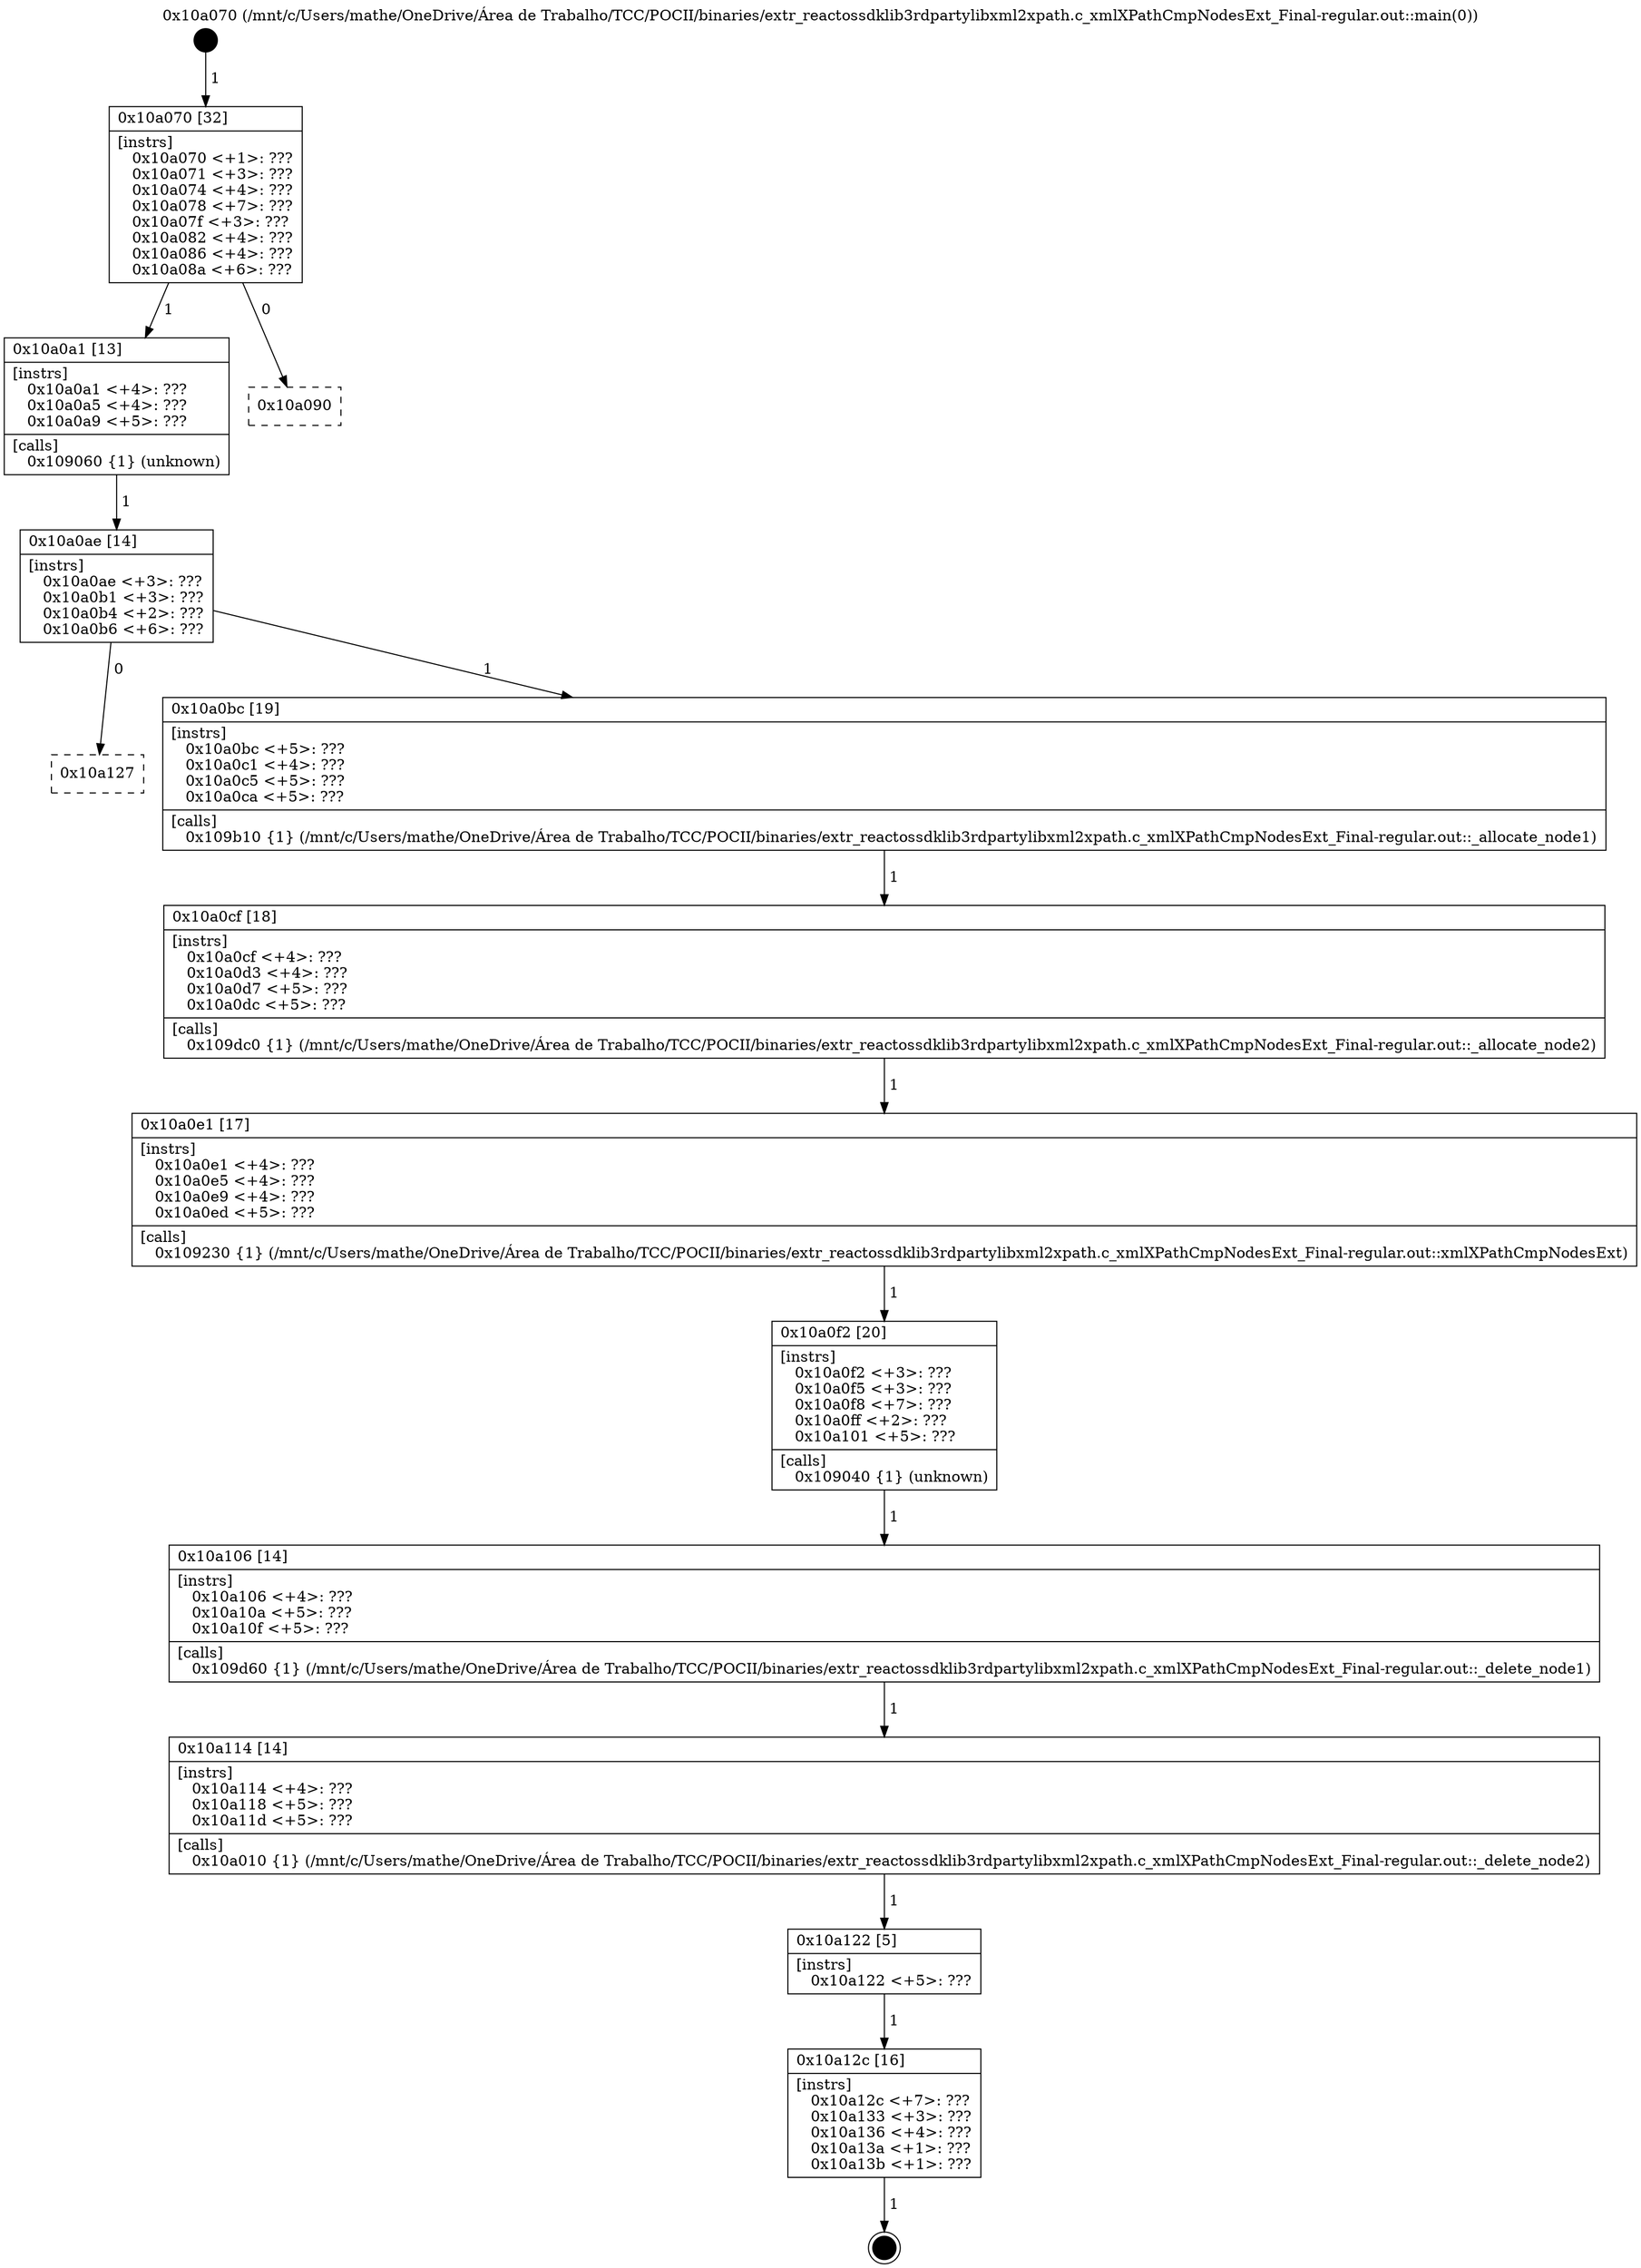digraph "0x10a070" {
  label = "0x10a070 (/mnt/c/Users/mathe/OneDrive/Área de Trabalho/TCC/POCII/binaries/extr_reactossdklib3rdpartylibxml2xpath.c_xmlXPathCmpNodesExt_Final-regular.out::main(0))"
  labelloc = "t"
  node[shape=record]

  Entry [label="",width=0.3,height=0.3,shape=circle,fillcolor=black,style=filled]
  "0x10a070" [label="{
     0x10a070 [32]\l
     | [instrs]\l
     &nbsp;&nbsp;0x10a070 \<+1\>: ???\l
     &nbsp;&nbsp;0x10a071 \<+3\>: ???\l
     &nbsp;&nbsp;0x10a074 \<+4\>: ???\l
     &nbsp;&nbsp;0x10a078 \<+7\>: ???\l
     &nbsp;&nbsp;0x10a07f \<+3\>: ???\l
     &nbsp;&nbsp;0x10a082 \<+4\>: ???\l
     &nbsp;&nbsp;0x10a086 \<+4\>: ???\l
     &nbsp;&nbsp;0x10a08a \<+6\>: ???\l
  }"]
  "0x10a0a1" [label="{
     0x10a0a1 [13]\l
     | [instrs]\l
     &nbsp;&nbsp;0x10a0a1 \<+4\>: ???\l
     &nbsp;&nbsp;0x10a0a5 \<+4\>: ???\l
     &nbsp;&nbsp;0x10a0a9 \<+5\>: ???\l
     | [calls]\l
     &nbsp;&nbsp;0x109060 \{1\} (unknown)\l
  }"]
  "0x10a090" [label="{
     0x10a090\l
  }", style=dashed]
  "0x10a0ae" [label="{
     0x10a0ae [14]\l
     | [instrs]\l
     &nbsp;&nbsp;0x10a0ae \<+3\>: ???\l
     &nbsp;&nbsp;0x10a0b1 \<+3\>: ???\l
     &nbsp;&nbsp;0x10a0b4 \<+2\>: ???\l
     &nbsp;&nbsp;0x10a0b6 \<+6\>: ???\l
  }"]
  "0x10a127" [label="{
     0x10a127\l
  }", style=dashed]
  "0x10a0bc" [label="{
     0x10a0bc [19]\l
     | [instrs]\l
     &nbsp;&nbsp;0x10a0bc \<+5\>: ???\l
     &nbsp;&nbsp;0x10a0c1 \<+4\>: ???\l
     &nbsp;&nbsp;0x10a0c5 \<+5\>: ???\l
     &nbsp;&nbsp;0x10a0ca \<+5\>: ???\l
     | [calls]\l
     &nbsp;&nbsp;0x109b10 \{1\} (/mnt/c/Users/mathe/OneDrive/Área de Trabalho/TCC/POCII/binaries/extr_reactossdklib3rdpartylibxml2xpath.c_xmlXPathCmpNodesExt_Final-regular.out::_allocate_node1)\l
  }"]
  Exit [label="",width=0.3,height=0.3,shape=circle,fillcolor=black,style=filled,peripheries=2]
  "0x10a0cf" [label="{
     0x10a0cf [18]\l
     | [instrs]\l
     &nbsp;&nbsp;0x10a0cf \<+4\>: ???\l
     &nbsp;&nbsp;0x10a0d3 \<+4\>: ???\l
     &nbsp;&nbsp;0x10a0d7 \<+5\>: ???\l
     &nbsp;&nbsp;0x10a0dc \<+5\>: ???\l
     | [calls]\l
     &nbsp;&nbsp;0x109dc0 \{1\} (/mnt/c/Users/mathe/OneDrive/Área de Trabalho/TCC/POCII/binaries/extr_reactossdklib3rdpartylibxml2xpath.c_xmlXPathCmpNodesExt_Final-regular.out::_allocate_node2)\l
  }"]
  "0x10a0e1" [label="{
     0x10a0e1 [17]\l
     | [instrs]\l
     &nbsp;&nbsp;0x10a0e1 \<+4\>: ???\l
     &nbsp;&nbsp;0x10a0e5 \<+4\>: ???\l
     &nbsp;&nbsp;0x10a0e9 \<+4\>: ???\l
     &nbsp;&nbsp;0x10a0ed \<+5\>: ???\l
     | [calls]\l
     &nbsp;&nbsp;0x109230 \{1\} (/mnt/c/Users/mathe/OneDrive/Área de Trabalho/TCC/POCII/binaries/extr_reactossdklib3rdpartylibxml2xpath.c_xmlXPathCmpNodesExt_Final-regular.out::xmlXPathCmpNodesExt)\l
  }"]
  "0x10a0f2" [label="{
     0x10a0f2 [20]\l
     | [instrs]\l
     &nbsp;&nbsp;0x10a0f2 \<+3\>: ???\l
     &nbsp;&nbsp;0x10a0f5 \<+3\>: ???\l
     &nbsp;&nbsp;0x10a0f8 \<+7\>: ???\l
     &nbsp;&nbsp;0x10a0ff \<+2\>: ???\l
     &nbsp;&nbsp;0x10a101 \<+5\>: ???\l
     | [calls]\l
     &nbsp;&nbsp;0x109040 \{1\} (unknown)\l
  }"]
  "0x10a106" [label="{
     0x10a106 [14]\l
     | [instrs]\l
     &nbsp;&nbsp;0x10a106 \<+4\>: ???\l
     &nbsp;&nbsp;0x10a10a \<+5\>: ???\l
     &nbsp;&nbsp;0x10a10f \<+5\>: ???\l
     | [calls]\l
     &nbsp;&nbsp;0x109d60 \{1\} (/mnt/c/Users/mathe/OneDrive/Área de Trabalho/TCC/POCII/binaries/extr_reactossdklib3rdpartylibxml2xpath.c_xmlXPathCmpNodesExt_Final-regular.out::_delete_node1)\l
  }"]
  "0x10a114" [label="{
     0x10a114 [14]\l
     | [instrs]\l
     &nbsp;&nbsp;0x10a114 \<+4\>: ???\l
     &nbsp;&nbsp;0x10a118 \<+5\>: ???\l
     &nbsp;&nbsp;0x10a11d \<+5\>: ???\l
     | [calls]\l
     &nbsp;&nbsp;0x10a010 \{1\} (/mnt/c/Users/mathe/OneDrive/Área de Trabalho/TCC/POCII/binaries/extr_reactossdklib3rdpartylibxml2xpath.c_xmlXPathCmpNodesExt_Final-regular.out::_delete_node2)\l
  }"]
  "0x10a122" [label="{
     0x10a122 [5]\l
     | [instrs]\l
     &nbsp;&nbsp;0x10a122 \<+5\>: ???\l
  }"]
  "0x10a12c" [label="{
     0x10a12c [16]\l
     | [instrs]\l
     &nbsp;&nbsp;0x10a12c \<+7\>: ???\l
     &nbsp;&nbsp;0x10a133 \<+3\>: ???\l
     &nbsp;&nbsp;0x10a136 \<+4\>: ???\l
     &nbsp;&nbsp;0x10a13a \<+1\>: ???\l
     &nbsp;&nbsp;0x10a13b \<+1\>: ???\l
  }"]
  Entry -> "0x10a070" [label=" 1"]
  "0x10a070" -> "0x10a0a1" [label=" 1"]
  "0x10a070" -> "0x10a090" [label=" 0"]
  "0x10a0a1" -> "0x10a0ae" [label=" 1"]
  "0x10a0ae" -> "0x10a127" [label=" 0"]
  "0x10a0ae" -> "0x10a0bc" [label=" 1"]
  "0x10a12c" -> Exit [label=" 1"]
  "0x10a0bc" -> "0x10a0cf" [label=" 1"]
  "0x10a0cf" -> "0x10a0e1" [label=" 1"]
  "0x10a0e1" -> "0x10a0f2" [label=" 1"]
  "0x10a0f2" -> "0x10a106" [label=" 1"]
  "0x10a106" -> "0x10a114" [label=" 1"]
  "0x10a114" -> "0x10a122" [label=" 1"]
  "0x10a122" -> "0x10a12c" [label=" 1"]
}
